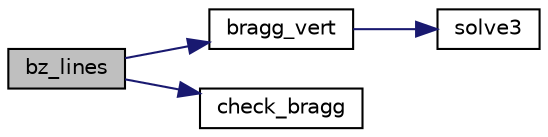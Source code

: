 digraph "bz_lines"
{
 // LATEX_PDF_SIZE
  edge [fontname="Helvetica",fontsize="10",labelfontname="Helvetica",labelfontsize="10"];
  node [fontname="Helvetica",fontsize="10",shape=record];
  rankdir="LR";
  Node1 [label="bz_lines",height=0.2,width=0.4,color="black", fillcolor="grey75", style="filled", fontcolor="black",tooltip="Compute Brillouin zone boundariy lines."];
  Node1 -> Node2 [color="midnightblue",fontsize="10",style="solid",fontname="Helvetica"];
  Node2 [label="bragg_vert",height=0.2,width=0.4,color="black", fillcolor="white", style="filled",URL="$bz__lines_8cpp.html#ab93ff778d34639b0e5638946b2ec9a6b",tooltip="Judge wheser this line is the edge of 1st BZ."];
  Node2 -> Node3 [color="midnightblue",fontsize="10",style="solid",fontname="Helvetica"];
  Node3 [label="solve3",height=0.2,width=0.4,color="black", fillcolor="white", style="filled",URL="$basic__math_8cpp.html#ae3f623df79bd4c9f9753cb1a94bf9c59",tooltip="Solve linear system."];
  Node1 -> Node4 [color="midnightblue",fontsize="10",style="solid",fontname="Helvetica"];
  Node4 [label="check_bragg",height=0.2,width=0.4,color="black", fillcolor="white", style="filled",URL="$bz__lines_8cpp.html#afa51307a795d2a0befab00d3b0f780d7",tooltip="Compute real number of Bragg plane at 1st BZ."];
}
